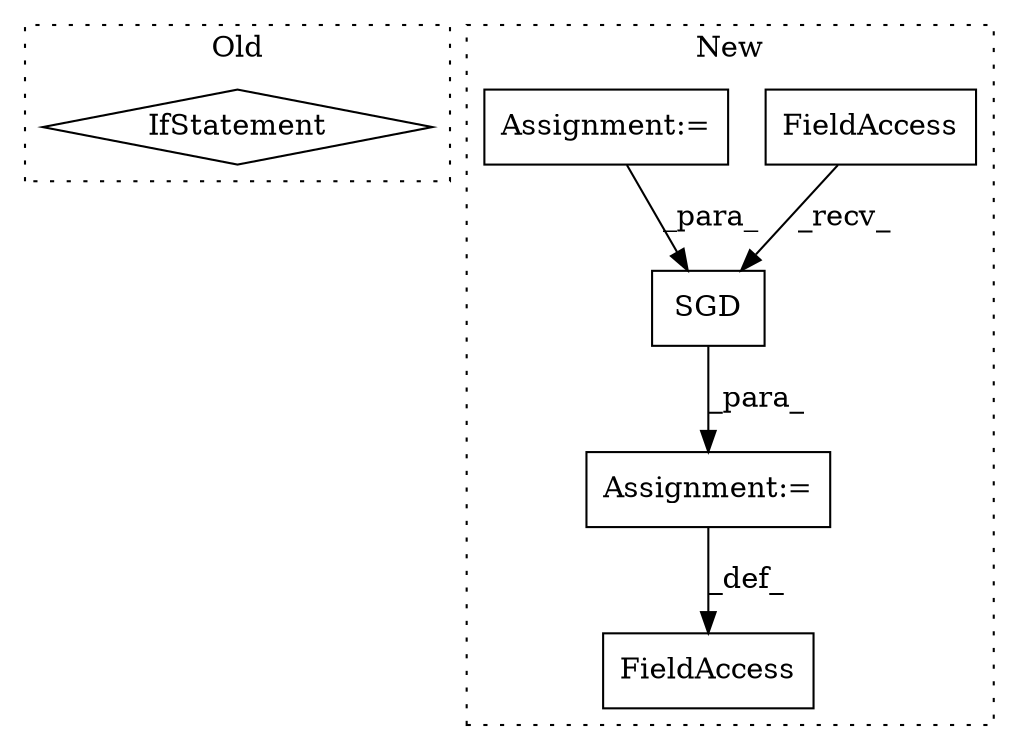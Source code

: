 digraph G {
subgraph cluster0 {
1 [label="IfStatement" a="25" s="7435,7463" l="4,2" shape="diamond"];
label = "Old";
style="dotted";
}
subgraph cluster1 {
2 [label="SGD" a="32" s="5088,5113" l="4,1" shape="box"];
3 [label="FieldAccess" a="22" s="5076" l="11" shape="box"];
4 [label="FieldAccess" a="22" s="5120" l="9" shape="box"];
5 [label="Assignment:=" a="7" s="4919" l="1" shape="box"];
6 [label="Assignment:=" a="7" s="5129" l="1" shape="box"];
label = "New";
style="dotted";
}
2 -> 6 [label="_para_"];
3 -> 2 [label="_recv_"];
5 -> 2 [label="_para_"];
6 -> 4 [label="_def_"];
}